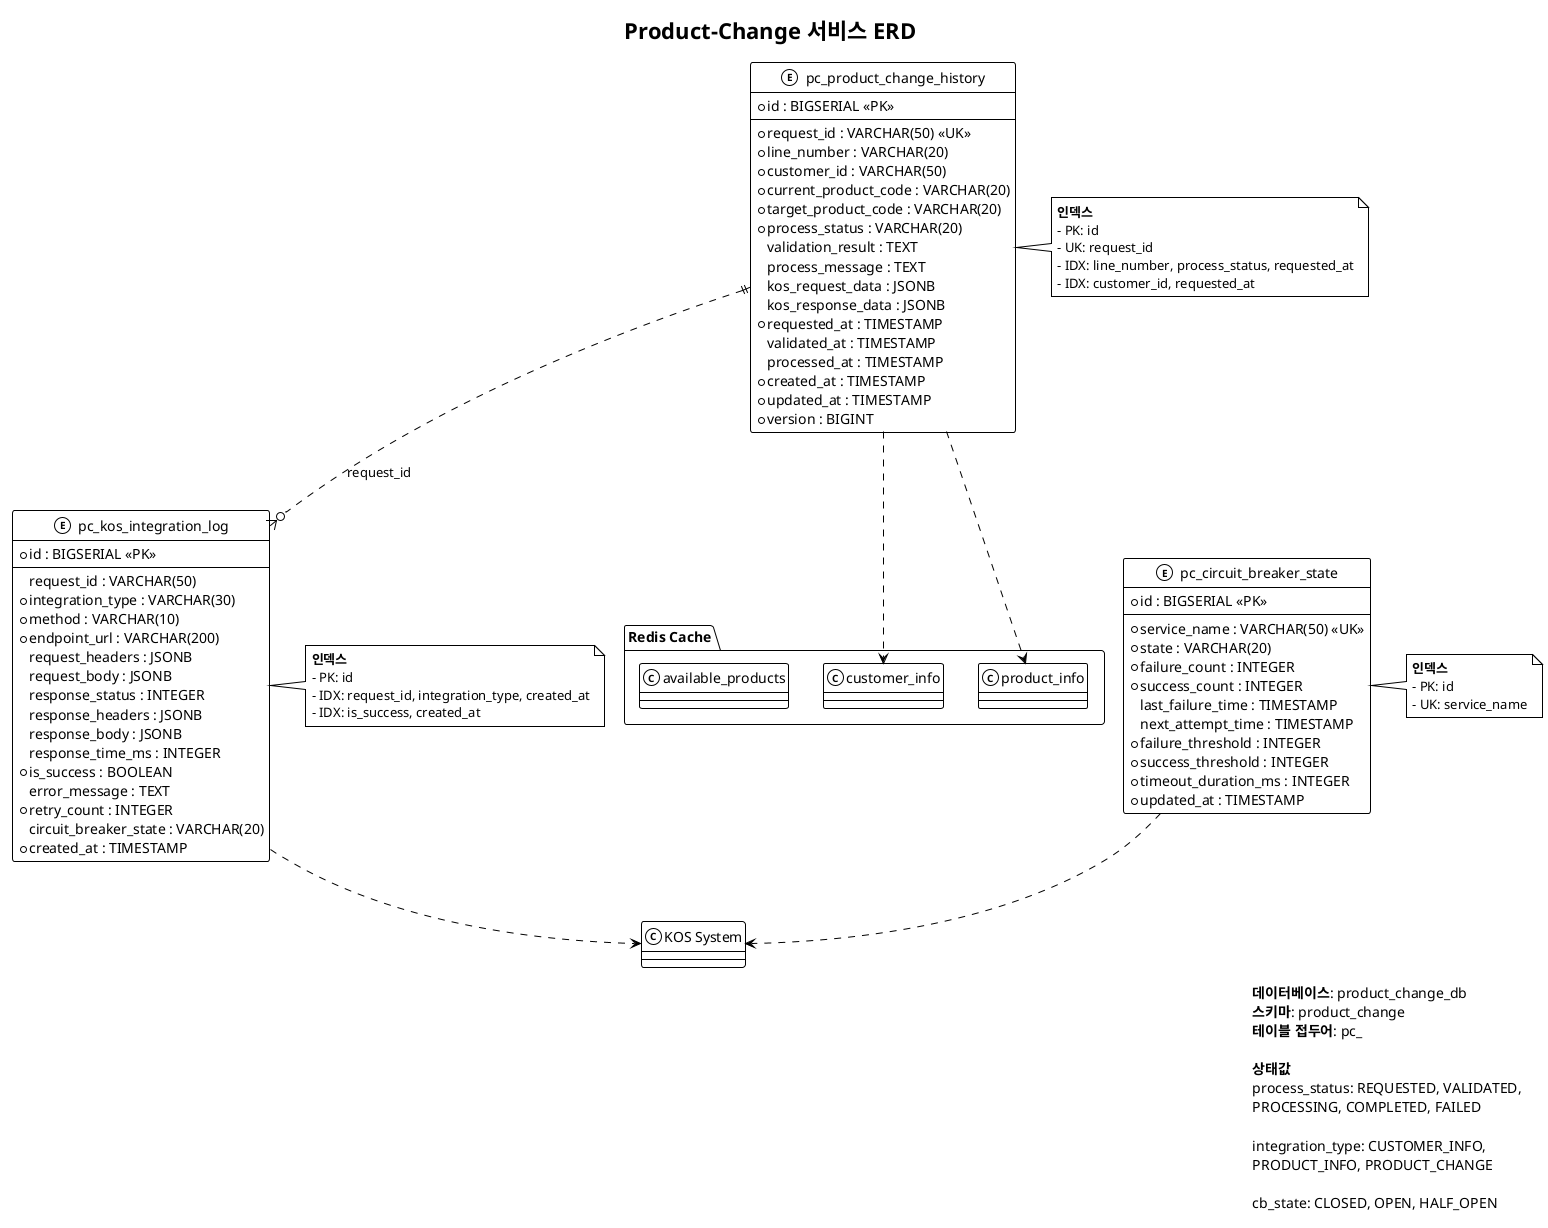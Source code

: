 @startuml product-change-erd
!theme mono

title Product-Change 서비스 ERD

entity "pc_product_change_history" as history {
  * id : BIGSERIAL <<PK>>
  --
  * request_id : VARCHAR(50) <<UK>>
  * line_number : VARCHAR(20)
  * customer_id : VARCHAR(50)
  * current_product_code : VARCHAR(20)
  * target_product_code : VARCHAR(20)
  * process_status : VARCHAR(20)
  validation_result : TEXT
  process_message : TEXT
  kos_request_data : JSONB
  kos_response_data : JSONB
  * requested_at : TIMESTAMP
  validated_at : TIMESTAMP
  processed_at : TIMESTAMP
  * created_at : TIMESTAMP
  * updated_at : TIMESTAMP
  * version : BIGINT
}

entity "pc_kos_integration_log" as kos_log {
  * id : BIGSERIAL <<PK>>
  --
  request_id : VARCHAR(50)
  * integration_type : VARCHAR(30)
  * method : VARCHAR(10)
  * endpoint_url : VARCHAR(200)
  request_headers : JSONB
  request_body : JSONB
  response_status : INTEGER
  response_headers : JSONB
  response_body : JSONB
  response_time_ms : INTEGER
  * is_success : BOOLEAN
  error_message : TEXT
  * retry_count : INTEGER
  circuit_breaker_state : VARCHAR(20)
  * created_at : TIMESTAMP
}

entity "pc_circuit_breaker_state" as cb_state {
  * id : BIGSERIAL <<PK>>
  --
  * service_name : VARCHAR(50) <<UK>>
  * state : VARCHAR(20)
  * failure_count : INTEGER
  * success_count : INTEGER
  last_failure_time : TIMESTAMP
  next_attempt_time : TIMESTAMP
  * failure_threshold : INTEGER
  * success_threshold : INTEGER
  * timeout_duration_ms : INTEGER
  * updated_at : TIMESTAMP
}

history ||..o{ kos_log : "request_id"

note right of history
  **인덱스**
  - PK: id
  - UK: request_id
  - IDX: line_number, process_status, requested_at
  - IDX: customer_id, requested_at
end note

note right of kos_log
  **인덱스**
  - PK: id
  - IDX: request_id, integration_type, created_at
  - IDX: is_success, created_at
end note

note right of cb_state
  **인덱스**
  - PK: id
  - UK: service_name
end note

package "Redis Cache" {
  class "customer_info" as customer_cache
  class "product_info" as product_cache  
  class "available_products" as products_cache
}

class "KOS System" as kos

history ..> customer_cache
history ..> product_cache
kos_log ..> kos
cb_state ..> kos

legend right
  **데이터베이스**: product_change_db
  **스키마**: product_change
  **테이블 접두어**: pc_
  
  **상태값**
  process_status: REQUESTED, VALIDATED, 
  PROCESSING, COMPLETED, FAILED
  
  integration_type: CUSTOMER_INFO, 
  PRODUCT_INFO, PRODUCT_CHANGE
  
  cb_state: CLOSED, OPEN, HALF_OPEN
end legend

@enduml